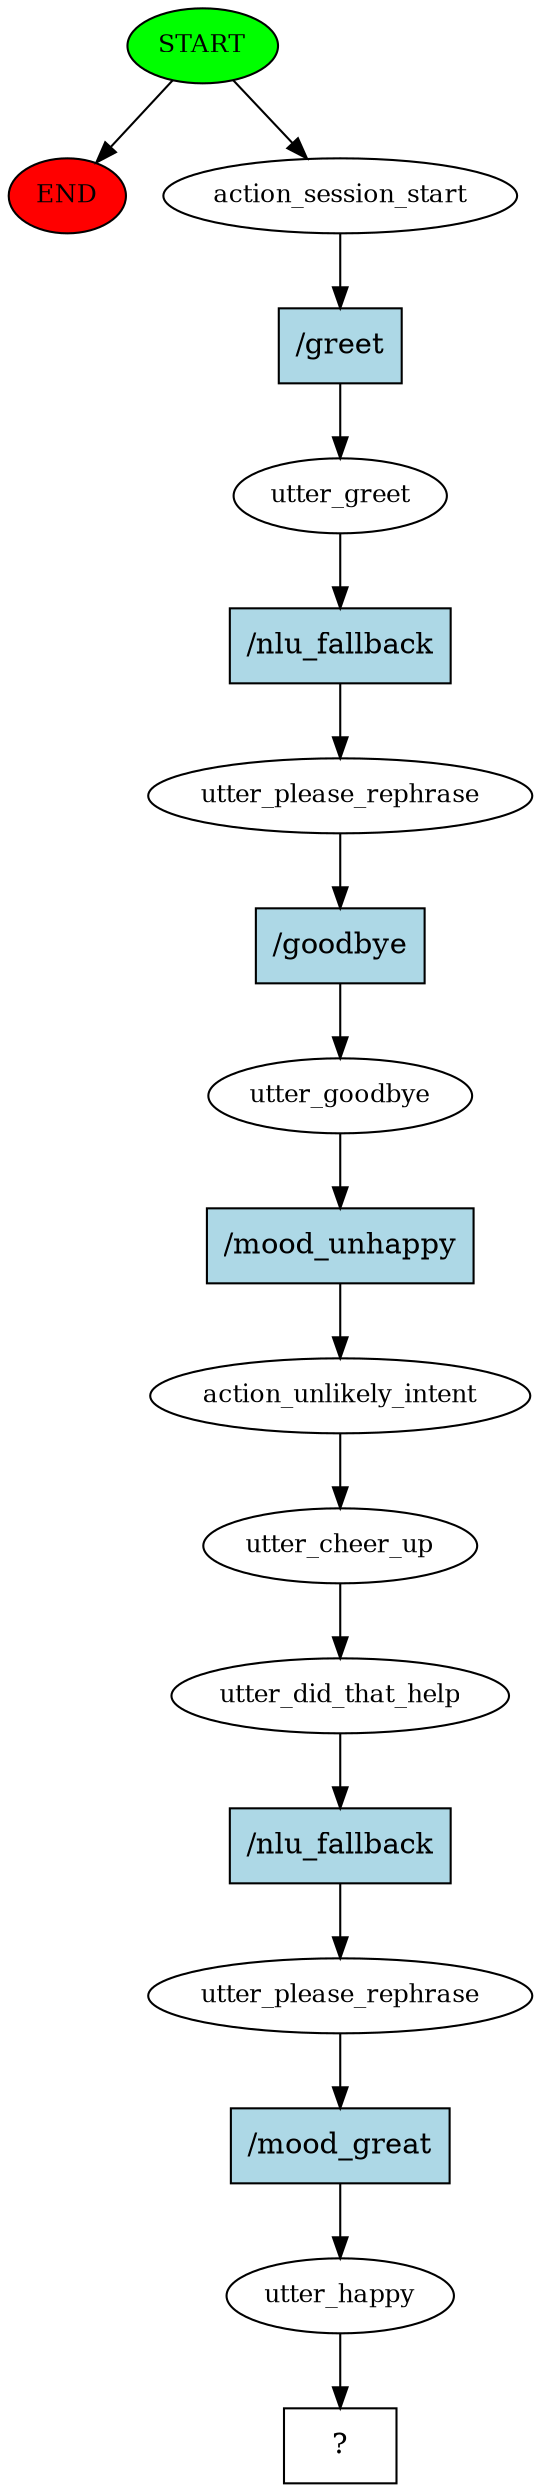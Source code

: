 digraph  {
0 [class="start active", fillcolor=green, fontsize=12, label=START, style=filled];
"-1" [class=end, fillcolor=red, fontsize=12, label=END, style=filled];
1 [class=active, fontsize=12, label=action_session_start];
2 [class=active, fontsize=12, label=utter_greet];
3 [class=active, fontsize=12, label=utter_please_rephrase];
4 [class=active, fontsize=12, label=utter_goodbye];
5 [class=active, fontsize=12, label=action_unlikely_intent];
6 [class=active, fontsize=12, label=utter_cheer_up];
7 [class=active, fontsize=12, label=utter_did_that_help];
8 [class=active, fontsize=12, label=utter_please_rephrase];
9 [class=active, fontsize=12, label=utter_happy];
10 [class="intent dashed active", label="  ?  ", shape=rect];
11 [class="intent active", fillcolor=lightblue, label="/greet", shape=rect, style=filled];
12 [class="intent active", fillcolor=lightblue, label="/nlu_fallback", shape=rect, style=filled];
13 [class="intent active", fillcolor=lightblue, label="/goodbye", shape=rect, style=filled];
14 [class="intent active", fillcolor=lightblue, label="/mood_unhappy", shape=rect, style=filled];
15 [class="intent active", fillcolor=lightblue, label="/nlu_fallback", shape=rect, style=filled];
16 [class="intent active", fillcolor=lightblue, label="/mood_great", shape=rect, style=filled];
0 -> "-1"  [class="", key=NONE, label=""];
0 -> 1  [class=active, key=NONE, label=""];
1 -> 11  [class=active, key=0];
2 -> 12  [class=active, key=0];
3 -> 13  [class=active, key=0];
4 -> 14  [class=active, key=0];
5 -> 6  [class=active, key=NONE, label=""];
6 -> 7  [class=active, key=NONE, label=""];
7 -> 15  [class=active, key=0];
8 -> 16  [class=active, key=0];
9 -> 10  [class=active, key=NONE, label=""];
11 -> 2  [class=active, key=0];
12 -> 3  [class=active, key=0];
13 -> 4  [class=active, key=0];
14 -> 5  [class=active, key=0];
15 -> 8  [class=active, key=0];
16 -> 9  [class=active, key=0];
}
